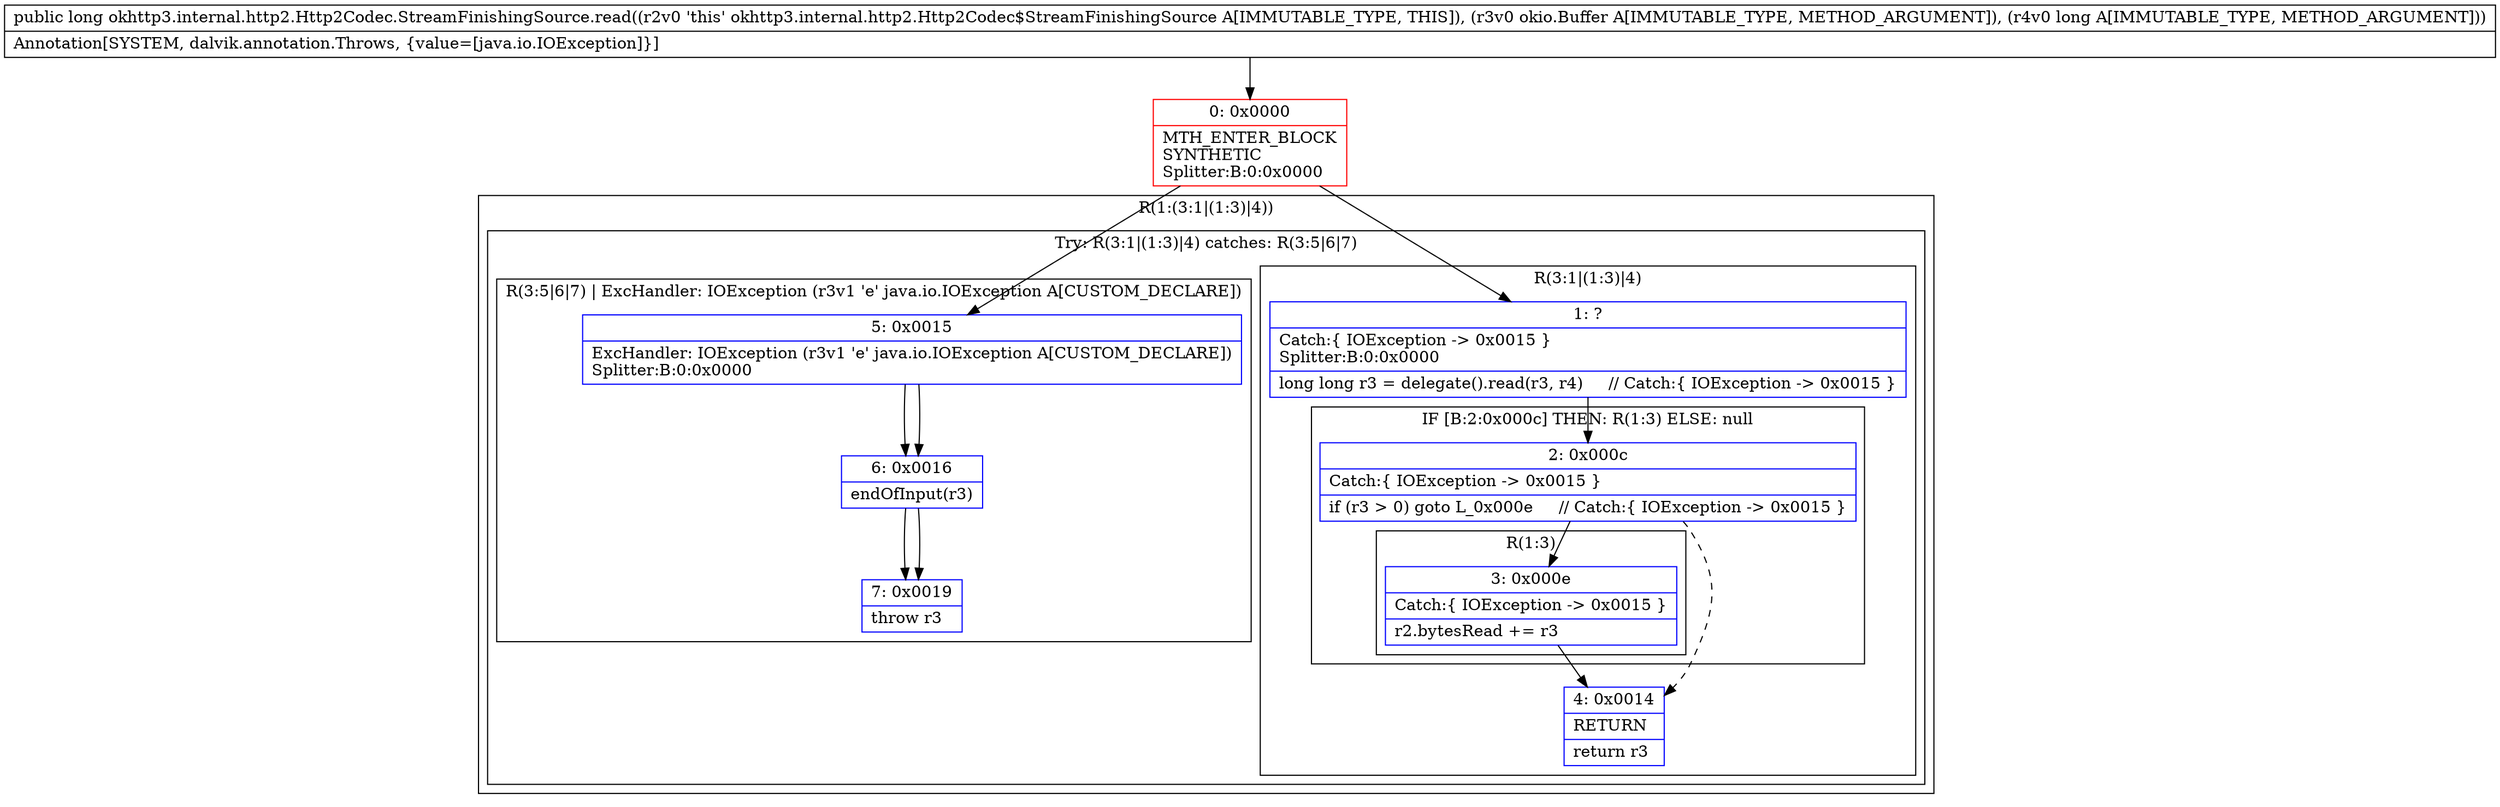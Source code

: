 digraph "CFG forokhttp3.internal.http2.Http2Codec.StreamFinishingSource.read(Lokio\/Buffer;J)J" {
subgraph cluster_Region_878836553 {
label = "R(1:(3:1|(1:3)|4))";
node [shape=record,color=blue];
subgraph cluster_TryCatchRegion_852618632 {
label = "Try: R(3:1|(1:3)|4) catches: R(3:5|6|7)";
node [shape=record,color=blue];
subgraph cluster_Region_867122185 {
label = "R(3:1|(1:3)|4)";
node [shape=record,color=blue];
Node_1 [shape=record,label="{1\:\ ?|Catch:\{ IOException \-\> 0x0015 \}\lSplitter:B:0:0x0000\l|long long r3 = delegate().read(r3, r4)     \/\/ Catch:\{ IOException \-\> 0x0015 \}\l}"];
subgraph cluster_IfRegion_1659382226 {
label = "IF [B:2:0x000c] THEN: R(1:3) ELSE: null";
node [shape=record,color=blue];
Node_2 [shape=record,label="{2\:\ 0x000c|Catch:\{ IOException \-\> 0x0015 \}\l|if (r3 \> 0) goto L_0x000e     \/\/ Catch:\{ IOException \-\> 0x0015 \}\l}"];
subgraph cluster_Region_961890800 {
label = "R(1:3)";
node [shape=record,color=blue];
Node_3 [shape=record,label="{3\:\ 0x000e|Catch:\{ IOException \-\> 0x0015 \}\l|r2.bytesRead += r3\l}"];
}
}
Node_4 [shape=record,label="{4\:\ 0x0014|RETURN\l|return r3\l}"];
}
subgraph cluster_Region_1132439865 {
label = "R(3:5|6|7) | ExcHandler: IOException (r3v1 'e' java.io.IOException A[CUSTOM_DECLARE])\l";
node [shape=record,color=blue];
Node_5 [shape=record,label="{5\:\ 0x0015|ExcHandler: IOException (r3v1 'e' java.io.IOException A[CUSTOM_DECLARE])\lSplitter:B:0:0x0000\l}"];
Node_6 [shape=record,label="{6\:\ 0x0016|endOfInput(r3)\l}"];
Node_7 [shape=record,label="{7\:\ 0x0019|throw r3\l}"];
}
}
}
subgraph cluster_Region_1132439865 {
label = "R(3:5|6|7) | ExcHandler: IOException (r3v1 'e' java.io.IOException A[CUSTOM_DECLARE])\l";
node [shape=record,color=blue];
Node_5 [shape=record,label="{5\:\ 0x0015|ExcHandler: IOException (r3v1 'e' java.io.IOException A[CUSTOM_DECLARE])\lSplitter:B:0:0x0000\l}"];
Node_6 [shape=record,label="{6\:\ 0x0016|endOfInput(r3)\l}"];
Node_7 [shape=record,label="{7\:\ 0x0019|throw r3\l}"];
}
Node_0 [shape=record,color=red,label="{0\:\ 0x0000|MTH_ENTER_BLOCK\lSYNTHETIC\lSplitter:B:0:0x0000\l}"];
MethodNode[shape=record,label="{public long okhttp3.internal.http2.Http2Codec.StreamFinishingSource.read((r2v0 'this' okhttp3.internal.http2.Http2Codec$StreamFinishingSource A[IMMUTABLE_TYPE, THIS]), (r3v0 okio.Buffer A[IMMUTABLE_TYPE, METHOD_ARGUMENT]), (r4v0 long A[IMMUTABLE_TYPE, METHOD_ARGUMENT]))  | Annotation[SYSTEM, dalvik.annotation.Throws, \{value=[java.io.IOException]\}]\l}"];
MethodNode -> Node_0;
Node_1 -> Node_2;
Node_2 -> Node_3;
Node_2 -> Node_4[style=dashed];
Node_3 -> Node_4;
Node_5 -> Node_6;
Node_6 -> Node_7;
Node_5 -> Node_6;
Node_6 -> Node_7;
Node_0 -> Node_1;
Node_0 -> Node_5;
}

